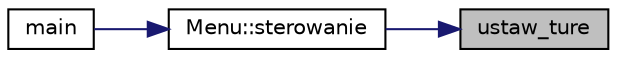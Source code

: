 digraph "ustaw_ture"
{
 // LATEX_PDF_SIZE
  edge [fontname="Helvetica",fontsize="10",labelfontname="Helvetica",labelfontsize="10"];
  node [fontname="Helvetica",fontsize="10",shape=record];
  rankdir="RL";
  Node1 [label="ustaw_ture",height=0.2,width=0.4,color="black", fillcolor="grey75", style="filled", fontcolor="black",tooltip="ustawia turę kolejnemu graczowi, który nie jest bankrutem przy okazji usuwa ewentualne błędy w system..."];
  Node1 -> Node2 [dir="back",color="midnightblue",fontsize="10",style="solid",fontname="Helvetica"];
  Node2 [label="Menu::sterowanie",height=0.2,width=0.4,color="black", fillcolor="white", style="filled",URL="$class_menu.html#a4dfd33c01ffd6a50b18eaf53a35bc4d2",tooltip="obsluguje sterowanie grą"];
  Node2 -> Node3 [dir="back",color="midnightblue",fontsize="10",style="solid",fontname="Helvetica"];
  Node3 [label="main",height=0.2,width=0.4,color="black", fillcolor="white", style="filled",URL="$main_8cpp.html#ae66f6b31b5ad750f1fe042a706a4e3d4",tooltip=" "];
}
